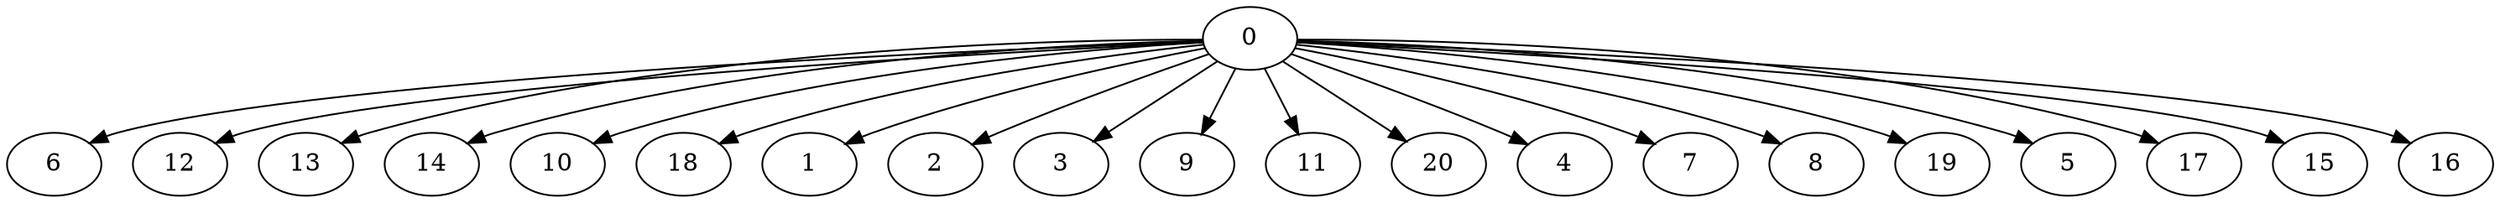 digraph "Fork_Nodes_21_CCR_0.10_WeightType_Random_GB" {
	graph ["Duplicate states"=0,
		GraphType=Fork,
		"Max states in OPEN"=0,
		Modes="120000ms; topo-ordered tasks, ; Pruning: task equivalence, fixed order ready list, ; F-value: ; Optimisation: best schedule length (\
SL) optimisation on equal, ",
		NumberOfTasks=21,
		"Pruned using list schedule length"=66965,
		"States removed from OPEN"=0,
		TargetSystem="Homogeneous-2",
		"Time to schedule (ms)"=454,
		"Total idle time"=72,
		"Total schedule length"=696,
		"Total sequential time"=1318,
		"Total states created"=136945
	];
	0	["Finish time"=70,
		Processor=0,
		"Start time"=0,
		Weight=70];
	6	["Finish time"=244,
		Processor=0,
		"Start time"=157,
		Weight=87];
	0 -> 6	[Weight=4];
	12	["Finish time"=157,
		Processor=0,
		"Start time"=70,
		Weight=87];
	0 -> 12	[Weight=2];
	13	["Finish time"=496,
		Processor=0,
		"Start time"=409,
		Weight=87];
	0 -> 13	[Weight=7];
	14	["Finish time"=331,
		Processor=0,
		"Start time"=244,
		Weight=87];
	0 -> 14	[Weight=6];
	10	["Finish time"=650,
		Processor=1,
		"Start time"=571,
		Weight=79];
	0 -> 10	[Weight=10];
	18	["Finish time"=291,
		Processor=1,
		"Start time"=212,
		Weight=79];
	0 -> 18	[Weight=4];
	1	["Finish time"=571,
		Processor=1,
		"Start time"=501,
		Weight=70];
	0 -> 1	[Weight=9];
	2	["Finish time"=142,
		Processor=1,
		"Start time"=72,
		Weight=70];
	0 -> 2	[Weight=2];
	3	["Finish time"=431,
		Processor=1,
		"Start time"=361,
		Weight=70];
	0 -> 3	[Weight=8];
	9	["Finish time"=501,
		Processor=1,
		"Start time"=431,
		Weight=70];
	0 -> 9	[Weight=8];
	11	["Finish time"=212,
		Processor=1,
		"Start time"=142,
		Weight=70];
	0 -> 11	[Weight=2];
	20	["Finish time"=361,
		Processor=1,
		"Start time"=291,
		Weight=70];
	0 -> 20	[Weight=6];
	4	["Finish time"=644,
		Processor=0,
		"Start time"=583,
		Weight=61];
	0 -> 4	[Weight=9];
	7	["Finish time"=392,
		Processor=0,
		"Start time"=331,
		Weight=61];
	0 -> 7	[Weight=6];
	8	["Finish time"=548,
		Processor=0,
		"Start time"=496,
		Weight=52];
	0 -> 8	[Weight=7];
	19	["Finish time"=694,
		Processor=1,
		"Start time"=650,
		Weight=44];
	0 -> 19	[Weight=10];
	5	["Finish time"=679,
		Processor=0,
		"Start time"=644,
		Weight=35];
	0 -> 5	[Weight=9];
	17	["Finish time"=583,
		Processor=0,
		"Start time"=548,
		Weight=35];
	0 -> 17	[Weight=7];
	15	["Finish time"=409,
		Processor=0,
		"Start time"=392,
		Weight=17];
	0 -> 15	[Weight=6];
	16	["Finish time"=696,
		Processor=0,
		"Start time"=679,
		Weight=17];
	0 -> 16	[Weight=10];
}
